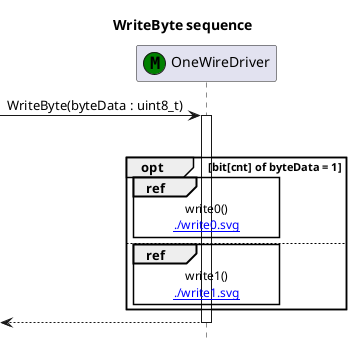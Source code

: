 @startuml

hide footbox

title WriteByte sequence

participant "OneWireDriver" as ModuleOneWireDriver<<M,Green>>[[../Class/OneWireDriver.svg]]



-> ModuleOneWireDriver : WriteByte(byteData : uint8_t)
  activate ModuleOneWireDriver

loop cnt[0:7]
  opt bit[cnt] of byteData = 1
    ref over ModuleOneWireDriver
      write0()
      [[./write0.svg]]
    end ref
  else
    ref over ModuleOneWireDriver
      write1()
      [[./write1.svg]]
    end ref
  end

<-- ModuleOneWireDriver
  deactivate ModuleOneWireDriver

@enduml
